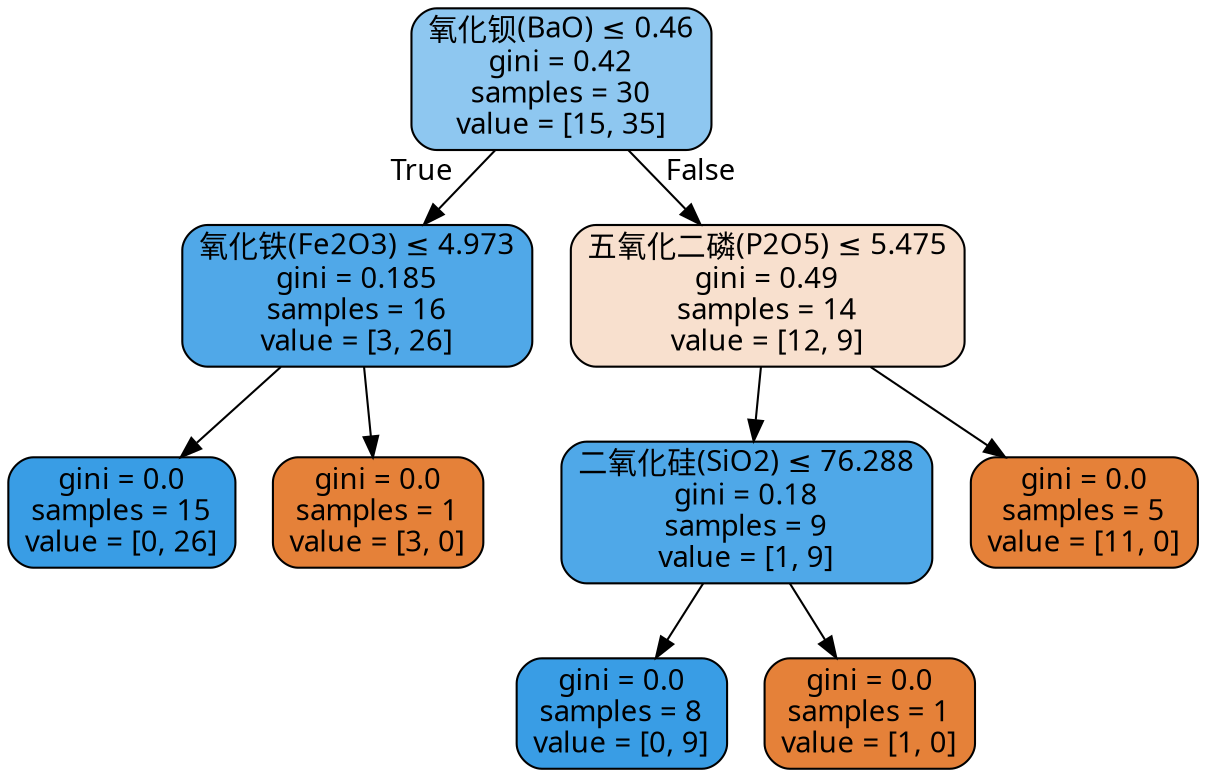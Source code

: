 digraph Tree {
node [shape=box, style="filled, rounded", color="black", fontname="DengXian"] ;
edge [fontname="DengXian"] ;
0 [label=<氧化钡(BaO) &le; 0.46<br/>gini = 0.42<br/>samples = 30<br/>value = [15, 35]>, fillcolor="#8ec7f0"] ;
1 [label=<氧化铁(Fe2O3) &le; 4.973<br/>gini = 0.185<br/>samples = 16<br/>value = [3, 26]>, fillcolor="#50a8e8"] ;
0 -> 1 [labeldistance=2.5, labelangle=45, headlabel="True"] ;
2 [label=<gini = 0.0<br/>samples = 15<br/>value = [0, 26]>, fillcolor="#399de5"] ;
1 -> 2 ;
3 [label=<gini = 0.0<br/>samples = 1<br/>value = [3, 0]>, fillcolor="#e58139"] ;
1 -> 3 ;
4 [label=<五氧化二磷(P2O5) &le; 5.475<br/>gini = 0.49<br/>samples = 14<br/>value = [12, 9]>, fillcolor="#f8e0ce"] ;
0 -> 4 [labeldistance=2.5, labelangle=-45, headlabel="False"] ;
5 [label=<二氧化硅(SiO2) &le; 76.288<br/>gini = 0.18<br/>samples = 9<br/>value = [1, 9]>, fillcolor="#4fa8e8"] ;
4 -> 5 ;
6 [label=<gini = 0.0<br/>samples = 8<br/>value = [0, 9]>, fillcolor="#399de5"] ;
5 -> 6 ;
7 [label=<gini = 0.0<br/>samples = 1<br/>value = [1, 0]>, fillcolor="#e58139"] ;
5 -> 7 ;
8 [label=<gini = 0.0<br/>samples = 5<br/>value = [11, 0]>, fillcolor="#e58139"] ;
4 -> 8 ;
}